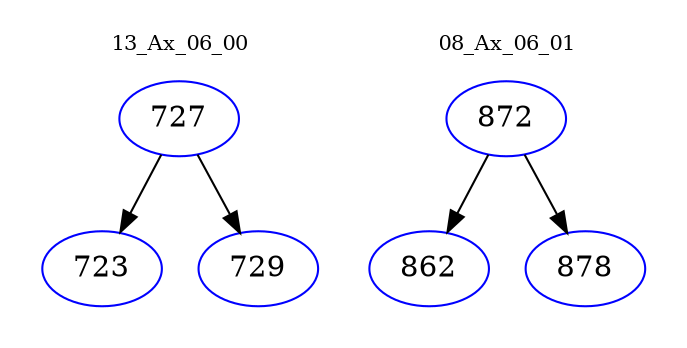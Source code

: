 digraph{
subgraph cluster_0 {
color = white
label = "13_Ax_06_00";
fontsize=10;
T0_727 [label="727", color="blue"]
T0_727 -> T0_723 [color="black"]
T0_723 [label="723", color="blue"]
T0_727 -> T0_729 [color="black"]
T0_729 [label="729", color="blue"]
}
subgraph cluster_1 {
color = white
label = "08_Ax_06_01";
fontsize=10;
T1_872 [label="872", color="blue"]
T1_872 -> T1_862 [color="black"]
T1_862 [label="862", color="blue"]
T1_872 -> T1_878 [color="black"]
T1_878 [label="878", color="blue"]
}
}
